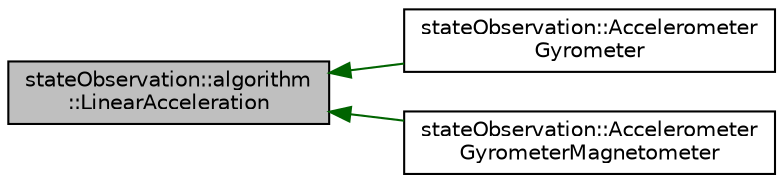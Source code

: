 digraph "stateObservation::algorithm::LinearAcceleration"
{
  edge [fontname="Helvetica",fontsize="10",labelfontname="Helvetica",labelfontsize="10"];
  node [fontname="Helvetica",fontsize="10",shape=record];
  rankdir="LR";
  Node0 [label="stateObservation::algorithm\l::LinearAcceleration",height=0.2,width=0.4,color="black", fillcolor="grey75", style="filled", fontcolor="black"];
  Node0 -> Node1 [dir="back",color="darkgreen",fontsize="10",style="solid",fontname="Helvetica"];
  Node1 [label="stateObservation::Accelerometer\lGyrometer",height=0.2,width=0.4,color="black", fillcolor="white", style="filled",URL="$classstateObservation_1_1AccelerometerGyrometer.html",tooltip="Implements the accelerometer-gyrometer measurements. "];
  Node0 -> Node2 [dir="back",color="darkgreen",fontsize="10",style="solid",fontname="Helvetica"];
  Node2 [label="stateObservation::Accelerometer\lGyrometerMagnetometer",height=0.2,width=0.4,color="black", fillcolor="white", style="filled",URL="$classstateObservation_1_1AccelerometerGyrometerMagnetometer.html",tooltip="Implements the accelerometer-gyrometer-magnetometer measurements. "];
}
